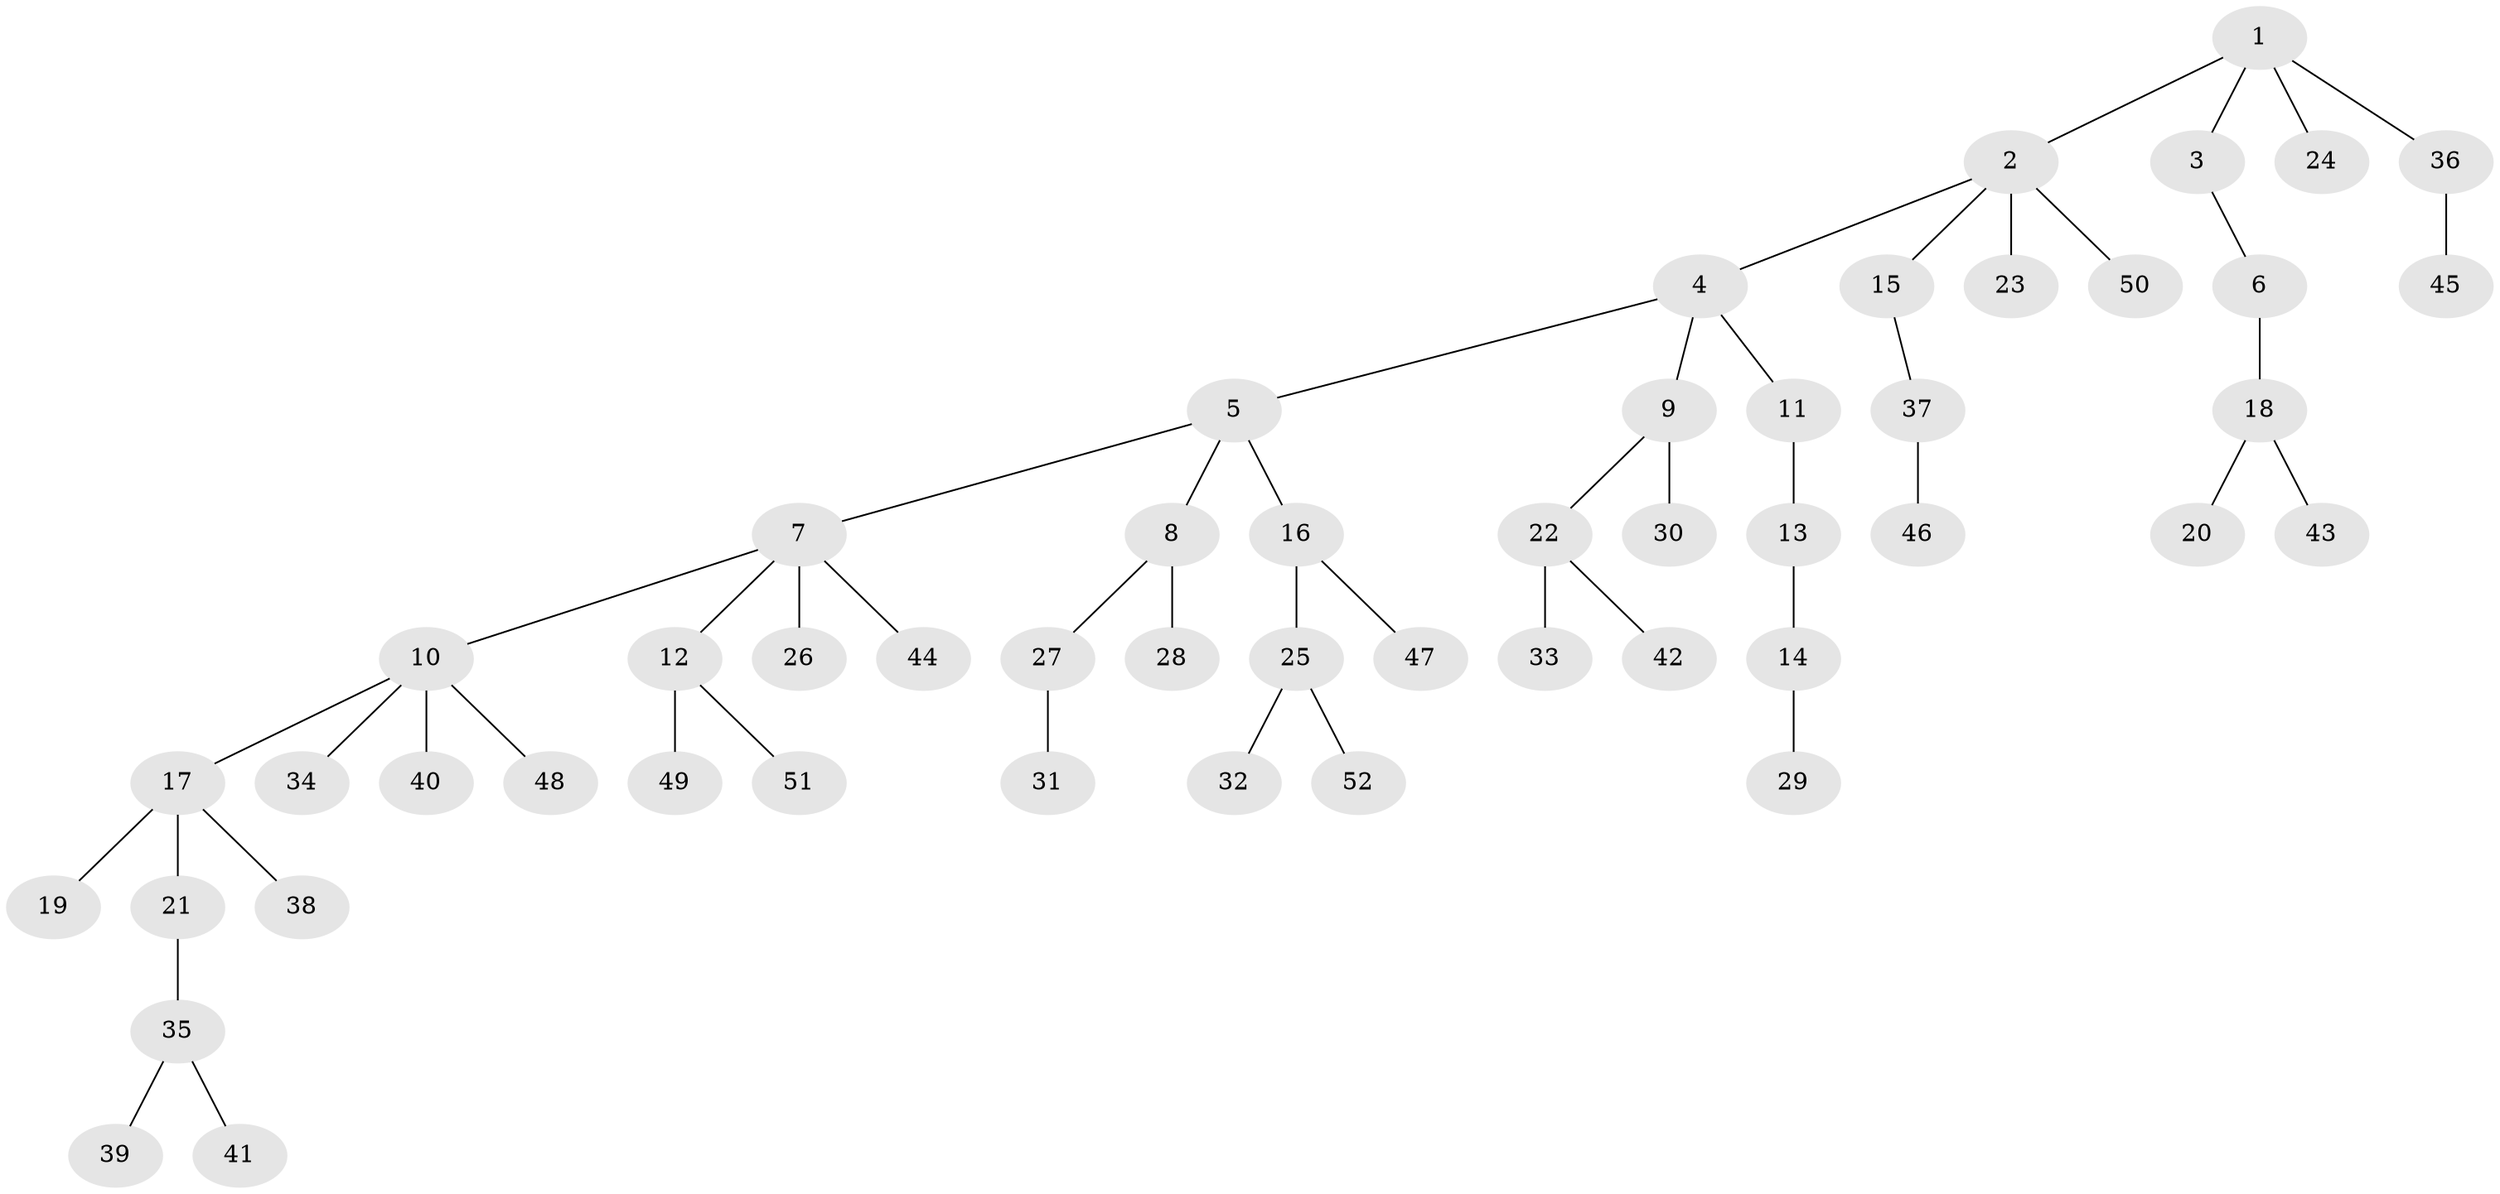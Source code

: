 // original degree distribution, {4: 0.06944444444444445, 6: 0.041666666666666664, 3: 0.09722222222222222, 5: 0.027777777777777776, 2: 0.25, 1: 0.5138888888888888}
// Generated by graph-tools (version 1.1) at 2025/52/03/04/25 22:52:00]
// undirected, 52 vertices, 51 edges
graph export_dot {
  node [color=gray90,style=filled];
  1;
  2;
  3;
  4;
  5;
  6;
  7;
  8;
  9;
  10;
  11;
  12;
  13;
  14;
  15;
  16;
  17;
  18;
  19;
  20;
  21;
  22;
  23;
  24;
  25;
  26;
  27;
  28;
  29;
  30;
  31;
  32;
  33;
  34;
  35;
  36;
  37;
  38;
  39;
  40;
  41;
  42;
  43;
  44;
  45;
  46;
  47;
  48;
  49;
  50;
  51;
  52;
  1 -- 2 [weight=1.0];
  1 -- 3 [weight=1.0];
  1 -- 24 [weight=1.0];
  1 -- 36 [weight=1.0];
  2 -- 4 [weight=1.0];
  2 -- 15 [weight=1.0];
  2 -- 23 [weight=1.0];
  2 -- 50 [weight=1.0];
  3 -- 6 [weight=1.0];
  4 -- 5 [weight=1.0];
  4 -- 9 [weight=1.0];
  4 -- 11 [weight=1.0];
  5 -- 7 [weight=1.0];
  5 -- 8 [weight=1.0];
  5 -- 16 [weight=1.0];
  6 -- 18 [weight=1.0];
  7 -- 10 [weight=1.0];
  7 -- 12 [weight=1.0];
  7 -- 26 [weight=1.0];
  7 -- 44 [weight=1.0];
  8 -- 27 [weight=1.0];
  8 -- 28 [weight=1.0];
  9 -- 22 [weight=1.0];
  9 -- 30 [weight=1.0];
  10 -- 17 [weight=1.0];
  10 -- 34 [weight=1.0];
  10 -- 40 [weight=1.0];
  10 -- 48 [weight=1.0];
  11 -- 13 [weight=1.0];
  12 -- 49 [weight=1.0];
  12 -- 51 [weight=1.0];
  13 -- 14 [weight=1.0];
  14 -- 29 [weight=1.0];
  15 -- 37 [weight=1.0];
  16 -- 25 [weight=1.0];
  16 -- 47 [weight=1.0];
  17 -- 19 [weight=1.0];
  17 -- 21 [weight=1.0];
  17 -- 38 [weight=1.0];
  18 -- 20 [weight=1.0];
  18 -- 43 [weight=1.0];
  21 -- 35 [weight=1.0];
  22 -- 33 [weight=1.0];
  22 -- 42 [weight=1.0];
  25 -- 32 [weight=1.0];
  25 -- 52 [weight=1.0];
  27 -- 31 [weight=1.0];
  35 -- 39 [weight=1.0];
  35 -- 41 [weight=1.0];
  36 -- 45 [weight=1.0];
  37 -- 46 [weight=1.0];
}
